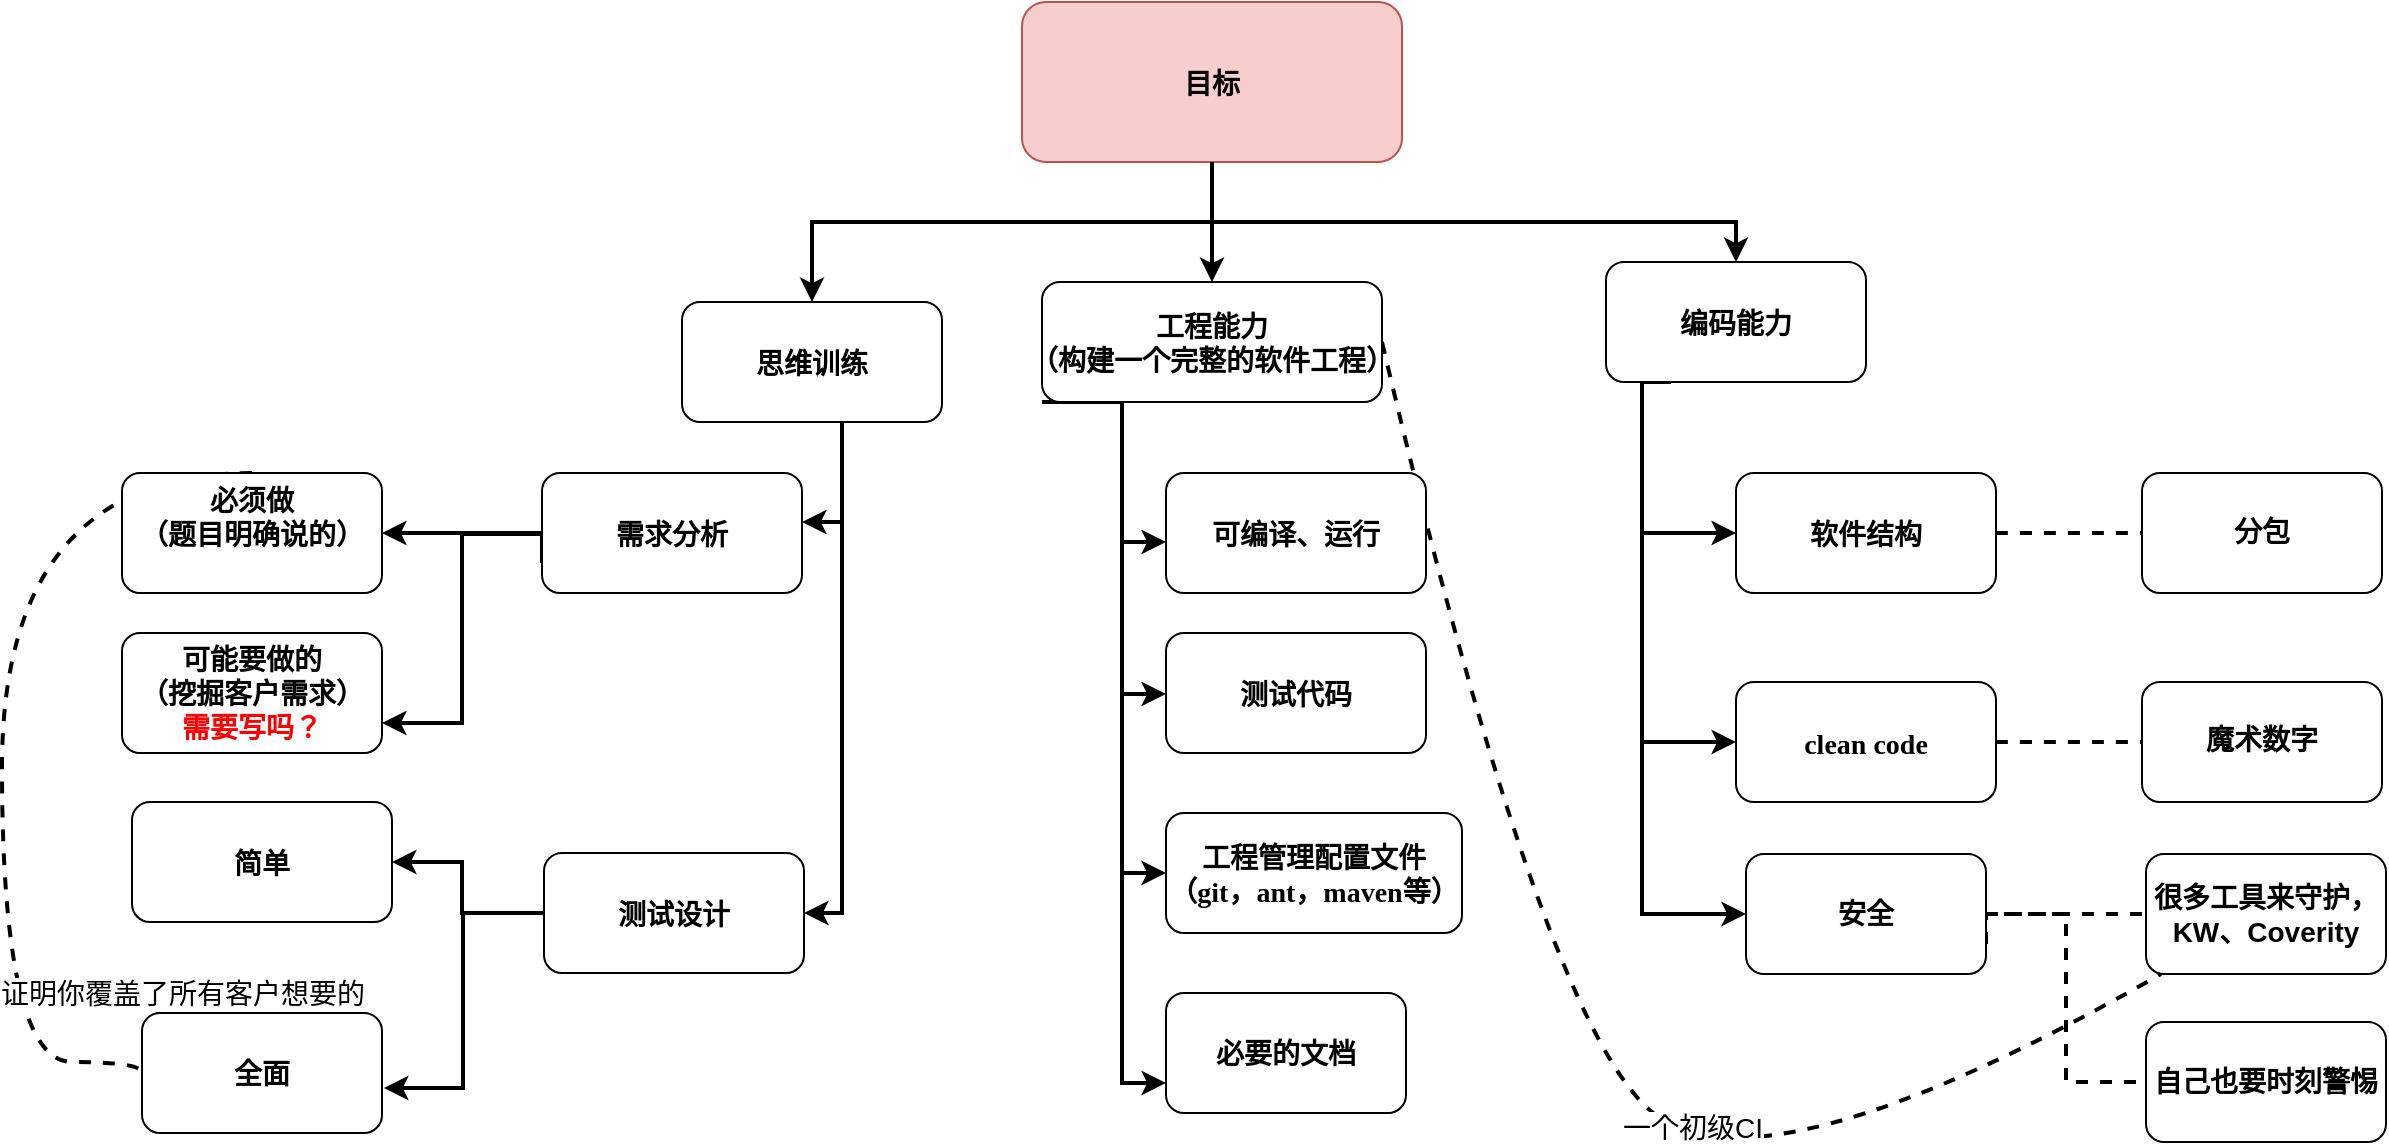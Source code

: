 <mxfile version="18.0.5" type="github">
  <diagram name="Page-1" id="2c0d36ab-eaac-3732-788b-9136903baeff">
    <mxGraphModel dx="946" dy="645" grid="1" gridSize="10" guides="1" tooltips="1" connect="1" arrows="1" fold="1" page="1" pageScale="1.5" pageWidth="1169" pageHeight="827" background="none" math="0" shadow="0">
      <root>
        <mxCell id="0" />
        <mxCell id="1" parent="0" />
        <mxCell id="12" value="目标" style="rounded=1;fillColor=#f8cecc;strokeColor=#b85450;fontStyle=1;fontFamily=Tahoma;fontSize=14" parent="1" vertex="1">
          <mxGeometry x="520.0" y="230" width="190" height="80" as="geometry" />
        </mxCell>
        <mxCell id="25" value="思维训练" style="rounded=1;fontStyle=1;fontFamily=Tahoma;fontSize=14" parent="1" vertex="1">
          <mxGeometry x="350" y="380" width="130" height="60" as="geometry" />
        </mxCell>
        <mxCell id="NsayyPvm4-ttKUY7uxAQ-128" style="edgeStyle=orthogonalEdgeStyle;rounded=0;orthogonalLoop=1;jettySize=auto;html=1;fontSize=12;fontColor=#FF0000;strokeWidth=2;" edge="1" parent="1" source="26" target="NsayyPvm4-ttKUY7uxAQ-123">
          <mxGeometry relative="1" as="geometry">
            <mxPoint x="260" y="495.5" as="targetPoint" />
          </mxGeometry>
        </mxCell>
        <mxCell id="NsayyPvm4-ttKUY7uxAQ-135" style="edgeStyle=orthogonalEdgeStyle;rounded=0;orthogonalLoop=1;jettySize=auto;html=1;exitX=0;exitY=0.75;exitDx=0;exitDy=0;entryX=1;entryY=0.75;entryDx=0;entryDy=0;fontSize=14;fontColor=#000000;strokeWidth=2;" edge="1" parent="1" source="26" target="NsayyPvm4-ttKUY7uxAQ-125">
          <mxGeometry relative="1" as="geometry">
            <Array as="points">
              <mxPoint x="280" y="496" />
              <mxPoint x="240" y="496" />
              <mxPoint x="240" y="591" />
            </Array>
          </mxGeometry>
        </mxCell>
        <mxCell id="26" value="需求分析" style="rounded=1;fontStyle=1;fontFamily=Tahoma;fontSize=14" parent="1" vertex="1">
          <mxGeometry x="280" y="465.5" width="130" height="60" as="geometry" />
        </mxCell>
        <mxCell id="NsayyPvm4-ttKUY7uxAQ-130" value="" style="edgeStyle=orthogonalEdgeStyle;rounded=0;orthogonalLoop=1;jettySize=auto;html=1;fontSize=14;fontColor=#FF0000;strokeWidth=2;" edge="1" parent="1" source="27" target="NsayyPvm4-ttKUY7uxAQ-129">
          <mxGeometry relative="1" as="geometry">
            <Array as="points">
              <mxPoint x="240" y="686" />
              <mxPoint x="240" y="660" />
            </Array>
          </mxGeometry>
        </mxCell>
        <mxCell id="NsayyPvm4-ttKUY7uxAQ-132" style="edgeStyle=orthogonalEdgeStyle;rounded=0;orthogonalLoop=1;jettySize=auto;html=1;exitX=0;exitY=0.5;exitDx=0;exitDy=0;entryX=1.008;entryY=0.625;entryDx=0;entryDy=0;entryPerimeter=0;fontSize=14;fontColor=#000000;strokeWidth=2;" edge="1" parent="1" source="27" target="NsayyPvm4-ttKUY7uxAQ-131">
          <mxGeometry relative="1" as="geometry" />
        </mxCell>
        <mxCell id="27" value="测试设计" style="rounded=1;fontStyle=1;fontFamily=Tahoma;fontSize=14" parent="1" vertex="1">
          <mxGeometry x="281" y="655.5" width="130" height="60" as="geometry" />
        </mxCell>
        <mxCell id="NsayyPvm4-ttKUY7uxAQ-134" style="edgeStyle=orthogonalEdgeStyle;rounded=0;orthogonalLoop=1;jettySize=auto;html=1;exitX=0;exitY=1;exitDx=0;exitDy=0;entryX=0;entryY=0.75;entryDx=0;entryDy=0;fontSize=14;fontColor=#000000;strokeWidth=2;" edge="1" parent="1" source="29" target="NsayyPvm4-ttKUY7uxAQ-133">
          <mxGeometry relative="1" as="geometry">
            <Array as="points">
              <mxPoint x="570" y="430" />
              <mxPoint x="570" y="771" />
            </Array>
          </mxGeometry>
        </mxCell>
        <mxCell id="NsayyPvm4-ttKUY7uxAQ-149" style="edgeStyle=none;orthogonalLoop=1;jettySize=auto;html=1;exitX=1;exitY=0.5;exitDx=0;exitDy=0;dashed=1;fontSize=14;fontColor=#000000;endArrow=none;endFill=0;strokeWidth=2;curved=1;" edge="1" parent="1" source="29" target="NsayyPvm4-ttKUY7uxAQ-144">
          <mxGeometry relative="1" as="geometry">
            <Array as="points">
              <mxPoint x="780" y="740" />
              <mxPoint x="890" y="830" />
            </Array>
          </mxGeometry>
        </mxCell>
        <mxCell id="NsayyPvm4-ttKUY7uxAQ-151" value="一个初级CI" style="edgeLabel;html=1;align=center;verticalAlign=middle;resizable=0;points=[];fontSize=14;fontColor=#000000;" vertex="1" connectable="0" parent="NsayyPvm4-ttKUY7uxAQ-149">
          <mxGeometry x="0.221" y="6" relative="1" as="geometry">
            <mxPoint as="offset" />
          </mxGeometry>
        </mxCell>
        <mxCell id="29" value="工程能力&#xa;（构建一个完整的软件工程）" style="rounded=1;fontStyle=1;fontFamily=Tahoma;fontSize=14" parent="1" vertex="1">
          <mxGeometry x="530" y="370" width="170" height="60" as="geometry" />
        </mxCell>
        <mxCell id="30" value="测试代码" style="rounded=1;fontStyle=1;fontFamily=Tahoma;fontSize=14" parent="1" vertex="1">
          <mxGeometry x="592" y="545.5" width="130" height="60" as="geometry" />
        </mxCell>
        <mxCell id="31" value="工程管理配置文件&#xa;（git，ant，maven等）" style="rounded=1;fontStyle=1;fontFamily=Tahoma;fontSize=14" parent="1" vertex="1">
          <mxGeometry x="592" y="635.5" width="148" height="60" as="geometry" />
        </mxCell>
        <mxCell id="32" value="可编译、运行" style="rounded=1;fontStyle=1;fontFamily=Tahoma;fontSize=14" parent="1" vertex="1">
          <mxGeometry x="592" y="465.5" width="130" height="60" as="geometry" />
        </mxCell>
        <mxCell id="NsayyPvm4-ttKUY7uxAQ-143" style="edgeStyle=orthogonalEdgeStyle;orthogonalLoop=1;jettySize=auto;html=1;exitX=0.25;exitY=1;exitDx=0;exitDy=0;entryX=0;entryY=0.5;entryDx=0;entryDy=0;fontSize=14;fontColor=#000000;endArrow=classic;endFill=1;strokeWidth=2;rounded=0;" edge="1" parent="1" source="33" target="NsayyPvm4-ttKUY7uxAQ-142">
          <mxGeometry relative="1" as="geometry">
            <Array as="points">
              <mxPoint x="830" y="420" />
              <mxPoint x="830" y="686" />
            </Array>
          </mxGeometry>
        </mxCell>
        <mxCell id="33" value="编码能力" style="rounded=1;fontStyle=1;fontFamily=Tahoma;fontSize=14" parent="1" vertex="1">
          <mxGeometry x="812" y="360" width="130" height="60" as="geometry" />
        </mxCell>
        <mxCell id="NsayyPvm4-ttKUY7uxAQ-139" value="" style="edgeStyle=orthogonalEdgeStyle;curved=1;orthogonalLoop=1;jettySize=auto;html=1;dashed=1;fontSize=14;fontColor=#000000;endArrow=none;endFill=0;strokeWidth=2;" edge="1" parent="1" source="34" target="NsayyPvm4-ttKUY7uxAQ-138">
          <mxGeometry relative="1" as="geometry" />
        </mxCell>
        <mxCell id="34" value="软件结构" style="rounded=1;fontStyle=1;fontFamily=Tahoma;fontSize=14" parent="1" vertex="1">
          <mxGeometry x="877" y="465.5" width="130" height="60" as="geometry" />
        </mxCell>
        <mxCell id="NsayyPvm4-ttKUY7uxAQ-141" value="" style="edgeStyle=orthogonalEdgeStyle;curved=1;orthogonalLoop=1;jettySize=auto;html=1;dashed=1;fontSize=14;fontColor=#000000;endArrow=none;endFill=0;strokeWidth=2;" edge="1" parent="1" source="35" target="NsayyPvm4-ttKUY7uxAQ-140">
          <mxGeometry relative="1" as="geometry" />
        </mxCell>
        <mxCell id="35" value="clean code" style="rounded=1;fontStyle=1;fontFamily=Tahoma;fontSize=14" parent="1" vertex="1">
          <mxGeometry x="877" y="570" width="130" height="60" as="geometry" />
        </mxCell>
        <mxCell id="70" value="" style="edgeStyle=elbowEdgeStyle;elbow=horizontal;strokeWidth=2;rounded=0" parent="1" source="25" target="26" edge="1">
          <mxGeometry x="-23" y="135.5" width="100" height="100" as="geometry">
            <mxPoint x="-23" y="235.5" as="sourcePoint" />
            <mxPoint x="77" y="135.5" as="targetPoint" />
            <Array as="points">
              <mxPoint x="430" y="490" />
              <mxPoint x="397" y="535.5" />
            </Array>
          </mxGeometry>
        </mxCell>
        <mxCell id="71" value="" style="edgeStyle=elbowEdgeStyle;elbow=horizontal;strokeWidth=2;rounded=0" parent="1" source="25" target="27" edge="1">
          <mxGeometry x="-23" y="135.5" width="100" height="100" as="geometry">
            <mxPoint x="-23" y="235.5" as="sourcePoint" />
            <mxPoint x="77" y="135.5" as="targetPoint" />
            <Array as="points">
              <mxPoint x="430" y="470" />
              <mxPoint x="380" y="510" />
              <mxPoint x="397" y="575.5" />
            </Array>
          </mxGeometry>
        </mxCell>
        <mxCell id="73" value="" style="edgeStyle=elbowEdgeStyle;elbow=horizontal;strokeWidth=2;rounded=0" parent="1" source="29" target="30" edge="1">
          <mxGeometry x="-23" y="135.5" width="100" height="100" as="geometry">
            <mxPoint x="-23" y="235.5" as="sourcePoint" />
            <mxPoint x="77" y="135.5" as="targetPoint" />
            <Array as="points">
              <mxPoint x="570" y="576" />
            </Array>
          </mxGeometry>
        </mxCell>
        <mxCell id="74" value="" style="edgeStyle=elbowEdgeStyle;elbow=horizontal;strokeWidth=2;rounded=0" parent="1" source="29" target="31" edge="1">
          <mxGeometry x="-23" y="135.5" width="100" height="100" as="geometry">
            <mxPoint x="-23" y="235.5" as="sourcePoint" />
            <mxPoint x="77" y="135.5" as="targetPoint" />
            <Array as="points">
              <mxPoint x="570" y="610" />
              <mxPoint x="567" y="575.5" />
            </Array>
          </mxGeometry>
        </mxCell>
        <mxCell id="75" value="" style="edgeStyle=elbowEdgeStyle;elbow=horizontal;strokeWidth=2;rounded=0" parent="1" target="32" edge="1">
          <mxGeometry x="-23" y="135.5" width="100" height="100" as="geometry">
            <mxPoint x="570" y="440" as="sourcePoint" />
            <mxPoint x="77" y="135.5" as="targetPoint" />
            <Array as="points">
              <mxPoint x="570" y="500" />
              <mxPoint x="570" y="460" />
              <mxPoint x="567" y="615.5" />
            </Array>
          </mxGeometry>
        </mxCell>
        <mxCell id="76" value="" style="edgeStyle=elbowEdgeStyle;elbow=horizontal;strokeWidth=2;rounded=0" parent="1" source="33" target="34" edge="1">
          <mxGeometry x="-23" y="135.5" width="100" height="100" as="geometry">
            <mxPoint x="-23" y="235.5" as="sourcePoint" />
            <mxPoint x="77" y="135.5" as="targetPoint" />
            <Array as="points">
              <mxPoint x="830" y="460" />
            </Array>
          </mxGeometry>
        </mxCell>
        <mxCell id="77" value="" style="edgeStyle=elbowEdgeStyle;elbow=horizontal;strokeWidth=2;rounded=0" parent="1" source="33" target="35" edge="1">
          <mxGeometry x="-23" y="135.5" width="100" height="100" as="geometry">
            <mxPoint x="-23" y="235.5" as="sourcePoint" />
            <mxPoint x="77" y="135.5" as="targetPoint" />
            <Array as="points">
              <mxPoint x="830" y="520" />
            </Array>
          </mxGeometry>
        </mxCell>
        <mxCell id="100" value="" style="edgeStyle=elbowEdgeStyle;elbow=vertical;strokeWidth=2;rounded=0" parent="1" source="12" target="25" edge="1">
          <mxGeometry x="-23" y="135.5" width="100" height="100" as="geometry">
            <mxPoint x="-23" y="235.5" as="sourcePoint" />
            <mxPoint x="77" y="135.5" as="targetPoint" />
            <Array as="points">
              <mxPoint x="615" y="340" />
            </Array>
          </mxGeometry>
        </mxCell>
        <mxCell id="101" value="" style="edgeStyle=elbowEdgeStyle;elbow=vertical;strokeWidth=2;rounded=0" parent="1" source="12" target="29" edge="1">
          <mxGeometry x="-23" y="135.5" width="100" height="100" as="geometry">
            <mxPoint x="-23" y="235.5" as="sourcePoint" />
            <mxPoint x="77" y="135.5" as="targetPoint" />
            <Array as="points">
              <mxPoint x="615" y="410" />
            </Array>
          </mxGeometry>
        </mxCell>
        <mxCell id="102" value="" style="edgeStyle=elbowEdgeStyle;elbow=vertical;strokeWidth=2;rounded=0" parent="1" source="12" target="33" edge="1">
          <mxGeometry x="-23" y="135.5" width="100" height="100" as="geometry">
            <mxPoint x="-23" y="235.5" as="sourcePoint" />
            <mxPoint x="77" y="135.5" as="targetPoint" />
            <Array as="points">
              <mxPoint x="720" y="340" />
            </Array>
          </mxGeometry>
        </mxCell>
        <mxCell id="NsayyPvm4-ttKUY7uxAQ-136" style="edgeStyle=orthogonalEdgeStyle;orthogonalLoop=1;jettySize=auto;html=1;exitX=0.5;exitY=0;exitDx=0;exitDy=0;fontSize=14;fontColor=#000000;strokeWidth=2;endArrow=none;endFill=0;dashed=1;curved=1;entryX=0;entryY=0.5;entryDx=0;entryDy=0;" edge="1" parent="1" source="NsayyPvm4-ttKUY7uxAQ-123" target="NsayyPvm4-ttKUY7uxAQ-131">
          <mxGeometry relative="1" as="geometry">
            <Array as="points">
              <mxPoint x="10" y="466" />
              <mxPoint x="10" y="760" />
              <mxPoint x="80" y="760" />
            </Array>
          </mxGeometry>
        </mxCell>
        <mxCell id="NsayyPvm4-ttKUY7uxAQ-137" value="证明你覆盖了所有客户想要的&lt;br&gt;" style="edgeLabel;html=1;align=center;verticalAlign=middle;resizable=0;points=[];fontSize=14;fontColor=#000000;" vertex="1" connectable="0" parent="NsayyPvm4-ttKUY7uxAQ-136">
          <mxGeometry x="-0.235" y="11" relative="1" as="geometry">
            <mxPoint x="79" y="196" as="offset" />
          </mxGeometry>
        </mxCell>
        <mxCell id="NsayyPvm4-ttKUY7uxAQ-123" value="必须做&#xa;（题目明确说的）&#xa;" style="rounded=1;fontStyle=1;fontFamily=Tahoma;fontSize=14" vertex="1" parent="1">
          <mxGeometry x="70" y="465.5" width="130" height="60" as="geometry" />
        </mxCell>
        <mxCell id="NsayyPvm4-ttKUY7uxAQ-125" value="可能要做的&lt;br&gt;（挖掘客户需求）&lt;br&gt;&lt;font color=&quot;#ff0000&quot;&gt;需要写吗？&lt;/font&gt;" style="rounded=1;whiteSpace=wrap;html=1;fontSize=14;fontColor=default;fontStyle=1" vertex="1" parent="1">
          <mxGeometry x="70" y="545.5" width="130" height="60" as="geometry" />
        </mxCell>
        <mxCell id="NsayyPvm4-ttKUY7uxAQ-129" value="简单" style="rounded=1;fontStyle=1;fontFamily=Tahoma;fontSize=14" vertex="1" parent="1">
          <mxGeometry x="75" y="630" width="130" height="60" as="geometry" />
        </mxCell>
        <mxCell id="NsayyPvm4-ttKUY7uxAQ-131" value="&lt;font color=&quot;#000000&quot;&gt;&lt;span style=&quot;caret-color: rgb(0, 0, 0);&quot;&gt;&lt;b&gt;全面&lt;/b&gt;&lt;/span&gt;&lt;/font&gt;" style="rounded=1;whiteSpace=wrap;html=1;fontSize=14;fontColor=#FF0000;" vertex="1" parent="1">
          <mxGeometry x="80" y="735.5" width="120" height="60" as="geometry" />
        </mxCell>
        <mxCell id="NsayyPvm4-ttKUY7uxAQ-133" value="&lt;b&gt;必要的文档&lt;/b&gt;" style="rounded=1;whiteSpace=wrap;html=1;fontSize=14;fontColor=#000000;" vertex="1" parent="1">
          <mxGeometry x="592" y="725.5" width="120" height="60" as="geometry" />
        </mxCell>
        <mxCell id="NsayyPvm4-ttKUY7uxAQ-138" value="分包" style="whiteSpace=wrap;html=1;fontSize=14;fontFamily=Tahoma;rounded=1;fontStyle=1;" vertex="1" parent="1">
          <mxGeometry x="1080" y="465.5" width="120" height="60" as="geometry" />
        </mxCell>
        <mxCell id="NsayyPvm4-ttKUY7uxAQ-140" value="魔术数字" style="whiteSpace=wrap;html=1;fontSize=14;fontFamily=Tahoma;rounded=1;fontStyle=1;" vertex="1" parent="1">
          <mxGeometry x="1080" y="570" width="120" height="60" as="geometry" />
        </mxCell>
        <mxCell id="NsayyPvm4-ttKUY7uxAQ-145" value="" style="edgeStyle=orthogonalEdgeStyle;rounded=0;orthogonalLoop=1;jettySize=auto;html=1;fontSize=14;fontColor=#000000;endArrow=none;endFill=0;strokeWidth=2;dashed=1;" edge="1" parent="1" source="NsayyPvm4-ttKUY7uxAQ-142" target="NsayyPvm4-ttKUY7uxAQ-144">
          <mxGeometry relative="1" as="geometry" />
        </mxCell>
        <mxCell id="NsayyPvm4-ttKUY7uxAQ-148" style="edgeStyle=orthogonalEdgeStyle;rounded=0;orthogonalLoop=1;jettySize=auto;html=1;exitX=1;exitY=0.75;exitDx=0;exitDy=0;entryX=0;entryY=0.5;entryDx=0;entryDy=0;dashed=1;fontSize=14;fontColor=#000000;endArrow=none;endFill=0;strokeWidth=2;" edge="1" parent="1" source="NsayyPvm4-ttKUY7uxAQ-142" target="NsayyPvm4-ttKUY7uxAQ-147">
          <mxGeometry relative="1" as="geometry">
            <Array as="points">
              <mxPoint x="1002" y="686" />
              <mxPoint x="1042" y="686" />
              <mxPoint x="1042" y="770" />
            </Array>
          </mxGeometry>
        </mxCell>
        <mxCell id="NsayyPvm4-ttKUY7uxAQ-142" value="安全" style="rounded=1;whiteSpace=wrap;html=1;fontSize=14;fontColor=#000000;fontStyle=1" vertex="1" parent="1">
          <mxGeometry x="882" y="656" width="120" height="60" as="geometry" />
        </mxCell>
        <mxCell id="NsayyPvm4-ttKUY7uxAQ-144" value="很多工具来守护，KW、Coverity" style="whiteSpace=wrap;html=1;fontSize=14;fontColor=#000000;rounded=1;fontStyle=1;" vertex="1" parent="1">
          <mxGeometry x="1082" y="656" width="120" height="60" as="geometry" />
        </mxCell>
        <mxCell id="NsayyPvm4-ttKUY7uxAQ-147" value="&lt;b&gt;自己也要时刻警惕&lt;/b&gt;" style="rounded=1;whiteSpace=wrap;html=1;fontSize=14;fontColor=#000000;" vertex="1" parent="1">
          <mxGeometry x="1082" y="740" width="120" height="60" as="geometry" />
        </mxCell>
      </root>
    </mxGraphModel>
  </diagram>
</mxfile>
